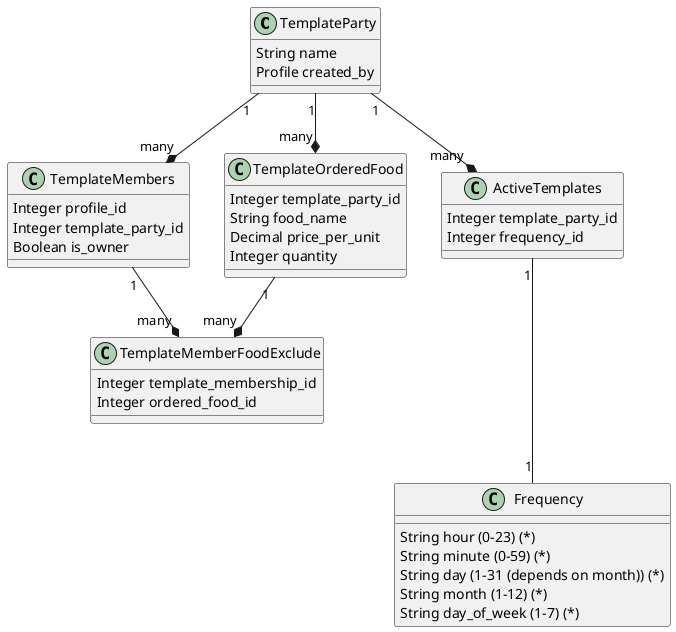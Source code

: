 @startuml
class TemplateParty {
  String name
  Profile created_by
}

class TemplateMembers {
  Integer profile_id
  Integer template_party_id
  Boolean is_owner
}

class TemplateMemberFoodExclude {
  Integer template_membership_id
  Integer ordered_food_id
}

class TemplateOrderedFood {
  Integer template_party_id
  String food_name
  Decimal price_per_unit
  Integer quantity
}

class ActiveTemplates {
  Integer template_party_id
  Integer frequency_id
}

class Frequency {
  String hour (0-23) (*)
  String minute (0-59) (*)
  String day (1-31 (depends on month)) (*)
  String month (1-12) (*)
  String day_of_week (1-7) (*)
}

TemplateParty "1" --* "many" TemplateMembers
TemplateMembers "1" --* "many" TemplateMemberFoodExclude
TemplateParty "1" --* "many" TemplateOrderedFood
TemplateOrderedFood "1" --* "many" TemplateMemberFoodExclude

TemplateParty "1" --* "many" ActiveTemplates
ActiveTemplates "1" --- "1" Frequency
@enduml